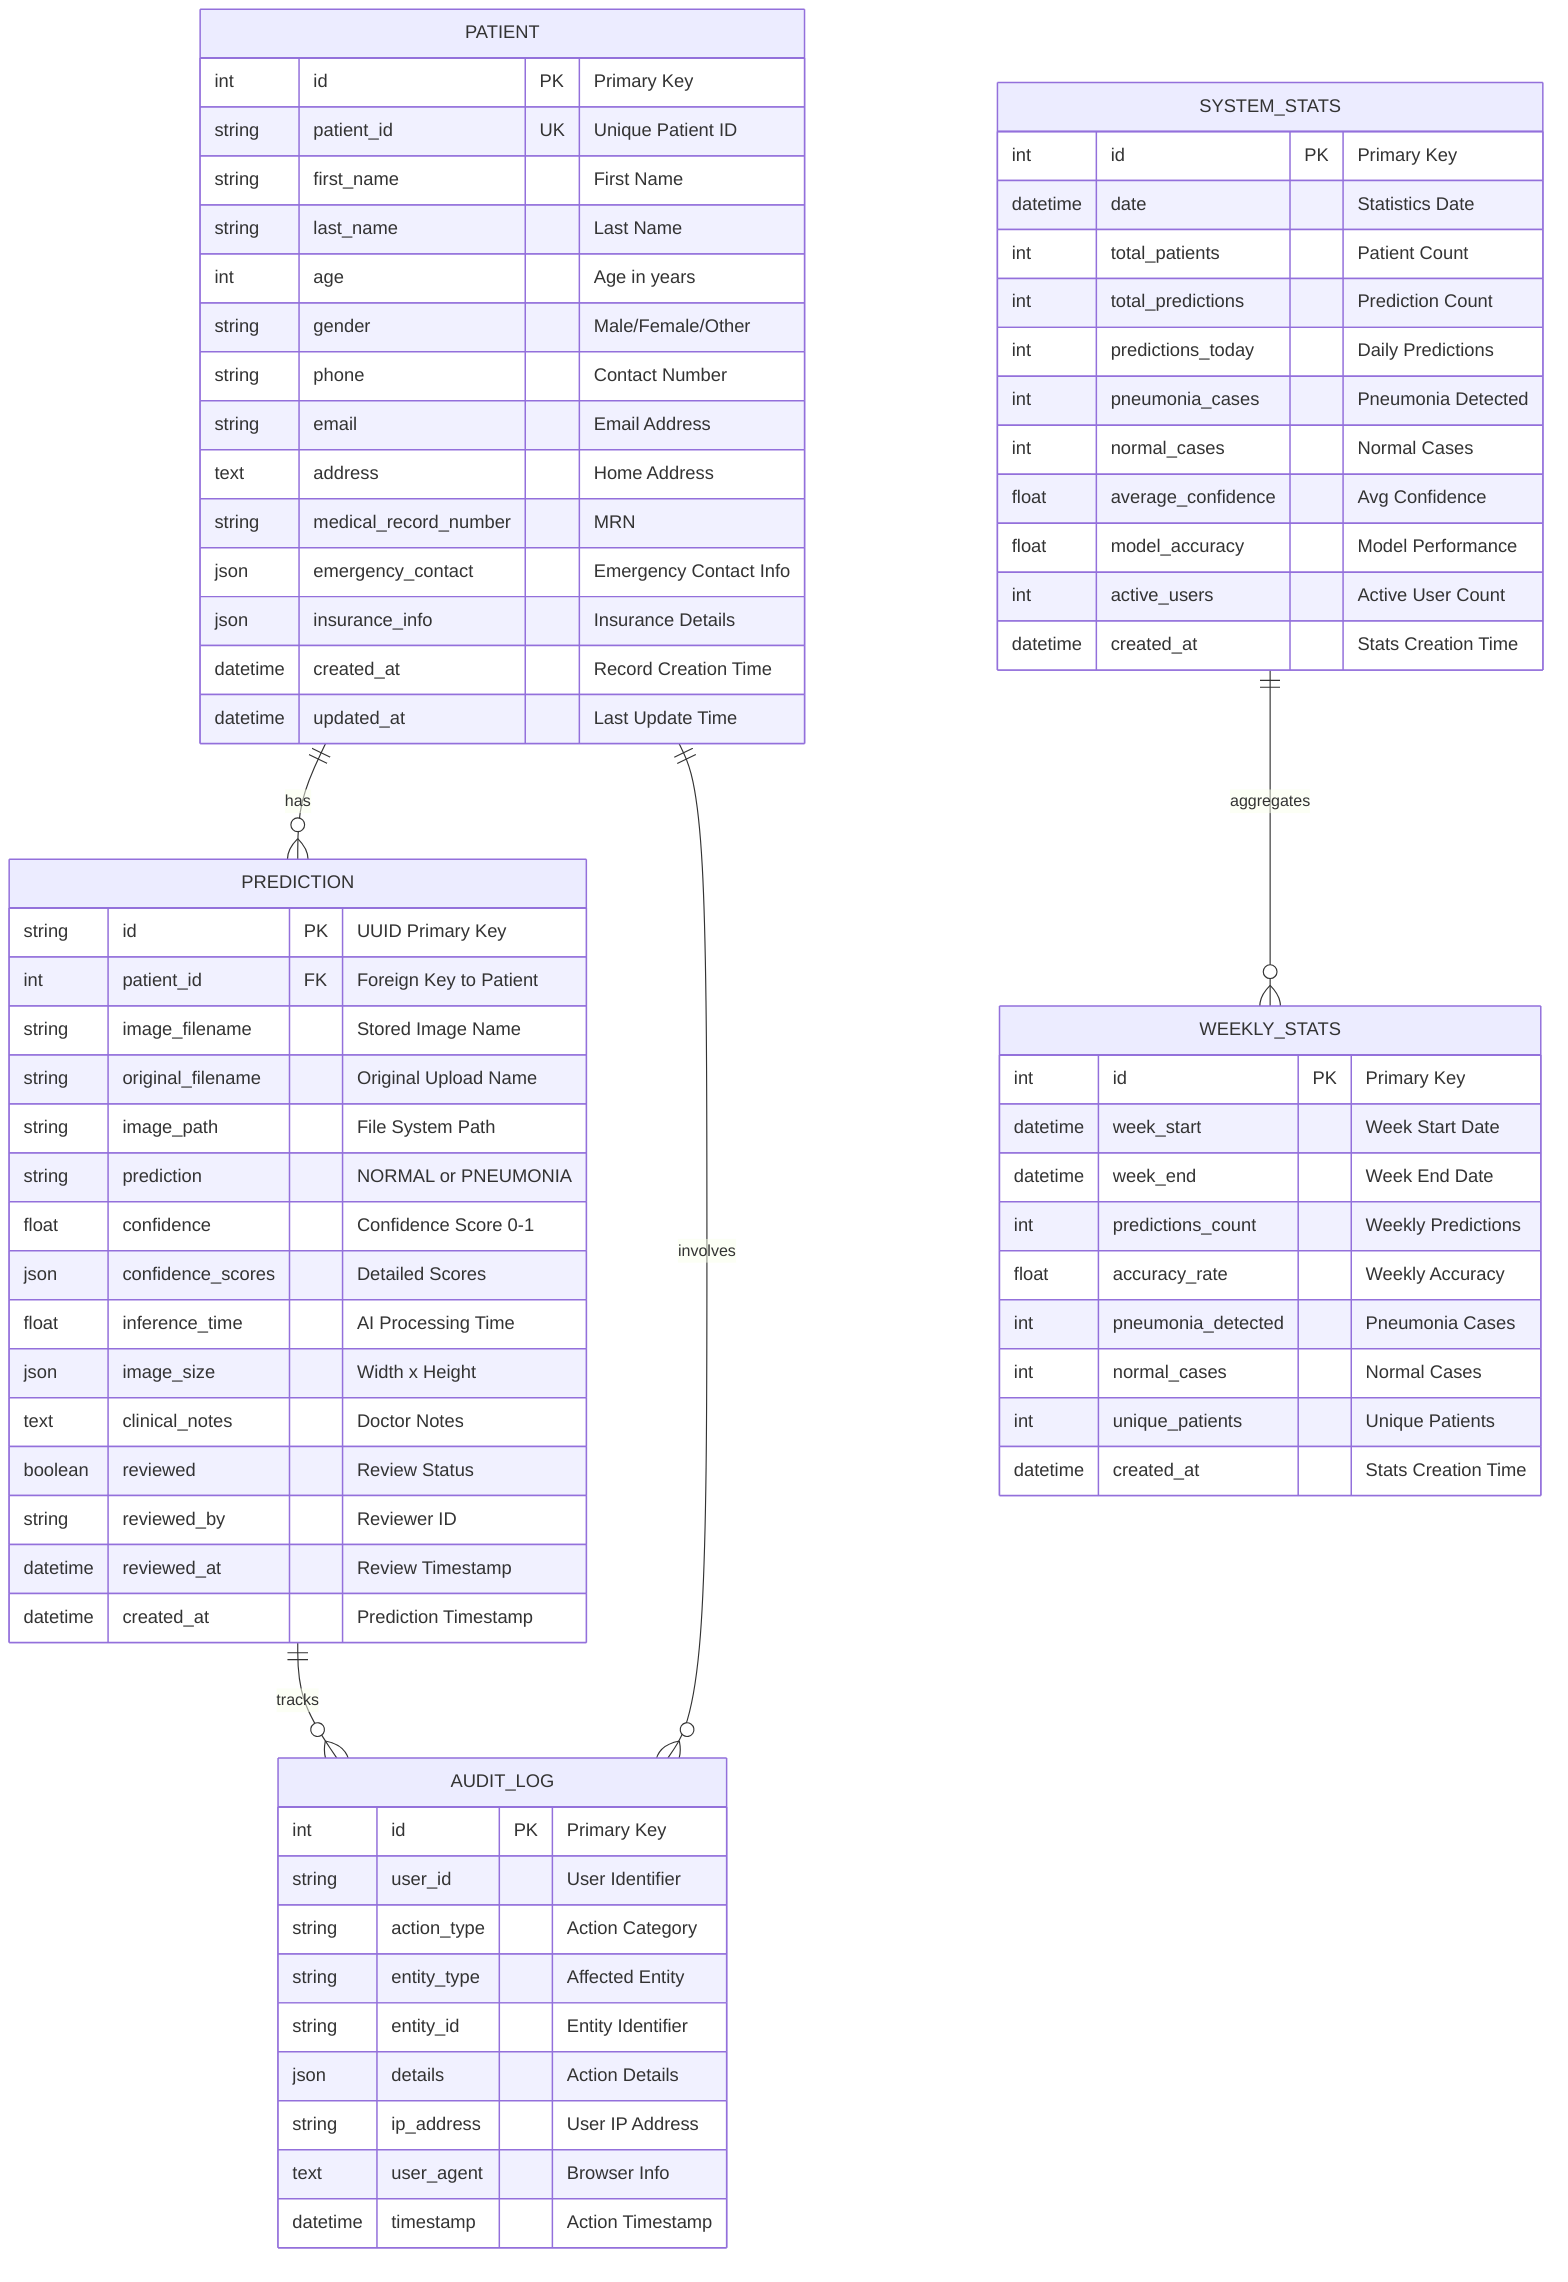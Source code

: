 erDiagram
    PATIENT ||--o{ PREDICTION : "has"
    PATIENT ||--o{ AUDIT_LOG : "involves"
    PREDICTION ||--o{ AUDIT_LOG : "tracks"
    SYSTEM_STATS ||--o{ WEEKLY_STATS : "aggregates"
    
    PATIENT {
        int id PK "Primary Key"
        string patient_id UK "Unique Patient ID"
        string first_name "First Name"
        string last_name "Last Name"
        int age "Age in years"
        string gender "Male/Female/Other"
        string phone "Contact Number"
        string email "Email Address"
        text address "Home Address"
        string medical_record_number "MRN"
        json emergency_contact "Emergency Contact Info"
        json insurance_info "Insurance Details"
        datetime created_at "Record Creation Time"
        datetime updated_at "Last Update Time"
    }
    
    PREDICTION {
        string id PK "UUID Primary Key"
        int patient_id FK "Foreign Key to Patient"
        string image_filename "Stored Image Name"
        string original_filename "Original Upload Name"
        string image_path "File System Path"
        string prediction "NORMAL or PNEUMONIA"
        float confidence "Confidence Score 0-1"
        json confidence_scores "Detailed Scores"
        float inference_time "AI Processing Time"
        json image_size "Width x Height"
        text clinical_notes "Doctor Notes"
        boolean reviewed "Review Status"
        string reviewed_by "Reviewer ID"
        datetime reviewed_at "Review Timestamp"
        datetime created_at "Prediction Timestamp"
    }
    
    AUDIT_LOG {
        int id PK "Primary Key"
        string user_id "User Identifier"
        string action_type "Action Category"
        string entity_type "Affected Entity"
        string entity_id "Entity Identifier"
        json details "Action Details"
        string ip_address "User IP Address"
        text user_agent "Browser Info"
        datetime timestamp "Action Timestamp"
    }
    
    SYSTEM_STATS {
        int id PK "Primary Key"
        datetime date "Statistics Date"
        int total_patients "Patient Count"
        int total_predictions "Prediction Count"
        int predictions_today "Daily Predictions"
        int pneumonia_cases "Pneumonia Detected"
        int normal_cases "Normal Cases"
        float average_confidence "Avg Confidence"
        float model_accuracy "Model Performance"
        int active_users "Active User Count"
        datetime created_at "Stats Creation Time"
    }
    
    WEEKLY_STATS {
        int id PK "Primary Key"
        datetime week_start "Week Start Date"
        datetime week_end "Week End Date"
        int predictions_count "Weekly Predictions"
        float accuracy_rate "Weekly Accuracy"
        int pneumonia_detected "Pneumonia Cases"
        int normal_cases "Normal Cases"
        int unique_patients "Unique Patients"
        datetime created_at "Stats Creation Time"
    }